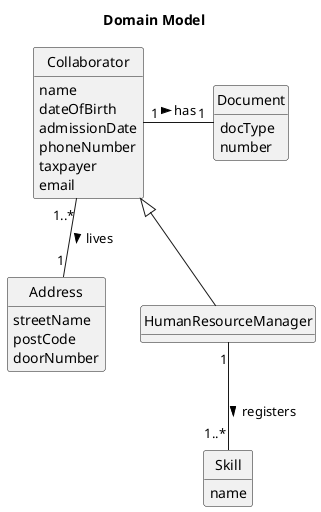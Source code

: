 @startuml
skinparam monochrome true
skinparam packageStyle rectangle
skinparam shadowing false
skinparam classAttributeIconSize 0
hide circle
hide methods

title Domain Model


class Collaborator {
    name
    dateOfBirth
    admissionDate
    phoneNumber
    taxpayer
    email
}

class Document{
    docType
    number
}

class Address {
    streetName
    postCode
    doorNumber
}


class HumanResourceManager {
}

class Skill{
    name
}

Collaborator "1" - "1" Document : has >

Collaborator "1..*" -- "1" Address : lives >

Collaborator  <|--  HumanResourceManager

HumanResourceManager "1" -- "1..*" Skill : registers >



@enduml